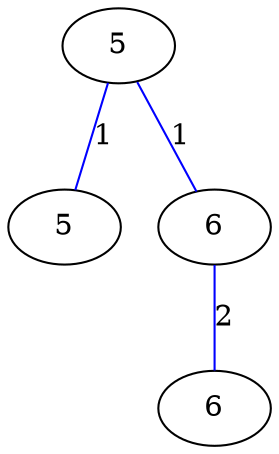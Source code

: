 graph G {
	0 [label="5"];
	1 [label="5"];
	2 [label="6"];
	3 [label="6"];
	0 -- 1 [label="1", color=blue];
	0 -- 2 [label="1", color=blue];
	2 -- 3 [label="2", color=blue];
}